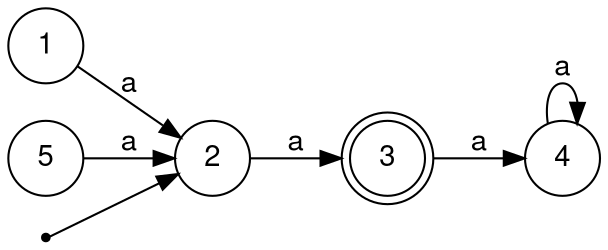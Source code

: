 digraph finite_state_machine {
	fontname="Helvetica,Arial,sans-serif"
	node [fontname="Helvetica,Arial,sans-serif"]
	edge [fontname="Helvetica,Arial,sans-serif"]
	rankdir=LR;
	node [shape = circle]; 2;
	node [shape = doublecircle]; 3;
	node [shape = circle];
	1 -> 2 [label = "a"];
	2 -> 3 [label = "a"];
	3 -> 4 [label = "a"];
	4 -> 4 [label = "a"];
	5 -> 2 [label = "a"];
	nowhere [shape=point];	nowhere -> 2;}